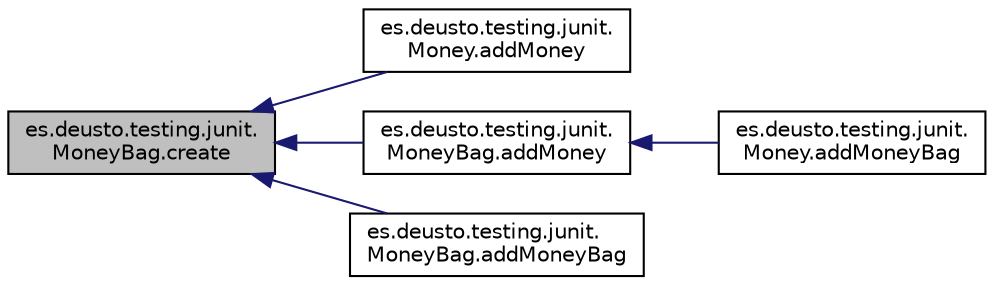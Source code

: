 digraph "es.deusto.testing.junit.MoneyBag.create"
{
  edge [fontname="Helvetica",fontsize="10",labelfontname="Helvetica",labelfontsize="10"];
  node [fontname="Helvetica",fontsize="10",shape=record];
  rankdir="LR";
  Node17 [label="es.deusto.testing.junit.\lMoneyBag.create",height=0.2,width=0.4,color="black", fillcolor="grey75", style="filled", fontcolor="black"];
  Node17 -> Node18 [dir="back",color="midnightblue",fontsize="10",style="solid",fontname="Helvetica"];
  Node18 [label="es.deusto.testing.junit.\lMoney.addMoney",height=0.2,width=0.4,color="black", fillcolor="white", style="filled",URL="$classes_1_1deusto_1_1testing_1_1junit_1_1_money.html#a223a447d5daf23b5e9cc0f551b72e328"];
  Node17 -> Node19 [dir="back",color="midnightblue",fontsize="10",style="solid",fontname="Helvetica"];
  Node19 [label="es.deusto.testing.junit.\lMoneyBag.addMoney",height=0.2,width=0.4,color="black", fillcolor="white", style="filled",URL="$classes_1_1deusto_1_1testing_1_1junit_1_1_money_bag.html#a06ecedbf53ba09d34276fe177e3169bc"];
  Node19 -> Node20 [dir="back",color="midnightblue",fontsize="10",style="solid",fontname="Helvetica"];
  Node20 [label="es.deusto.testing.junit.\lMoney.addMoneyBag",height=0.2,width=0.4,color="black", fillcolor="white", style="filled",URL="$classes_1_1deusto_1_1testing_1_1junit_1_1_money.html#ad9a107a6884026a1bb12102d3a8a5b41"];
  Node17 -> Node21 [dir="back",color="midnightblue",fontsize="10",style="solid",fontname="Helvetica"];
  Node21 [label="es.deusto.testing.junit.\lMoneyBag.addMoneyBag",height=0.2,width=0.4,color="black", fillcolor="white", style="filled",URL="$classes_1_1deusto_1_1testing_1_1junit_1_1_money_bag.html#ab329e6a2811b83a2b1670b79be92249d"];
}
